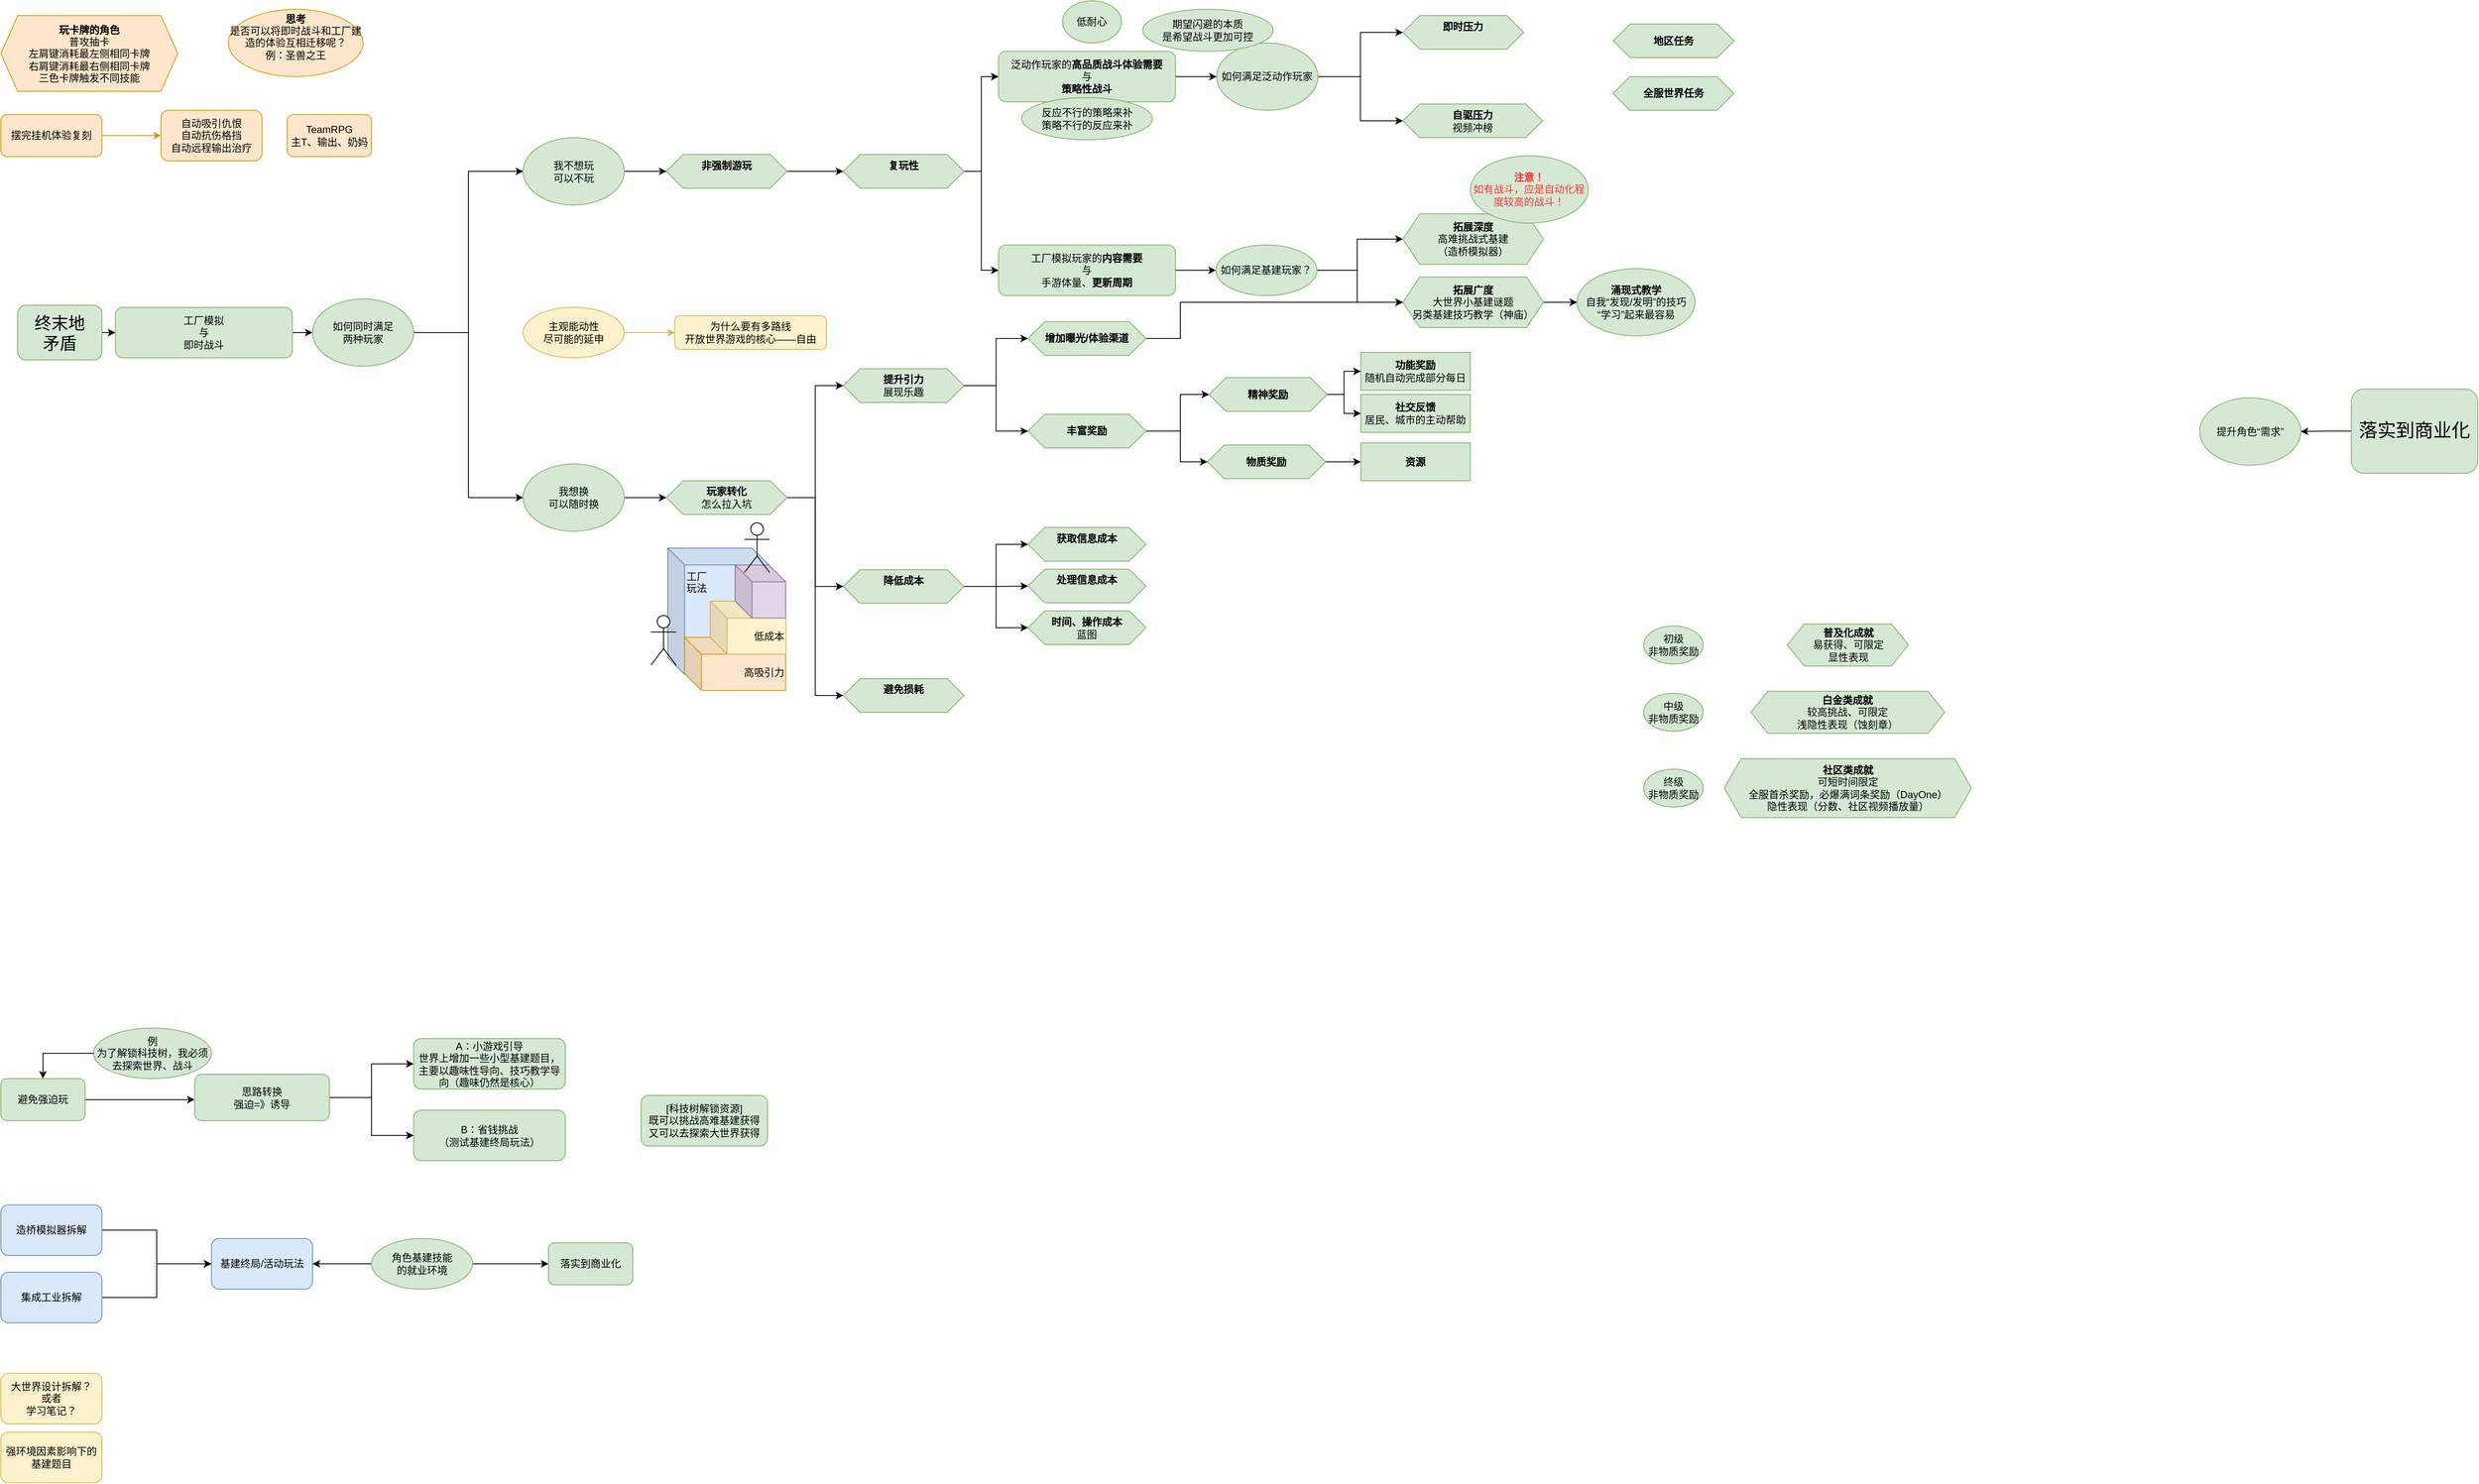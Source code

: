 <mxfile version="26.1.3">
  <diagram name="第 1 页" id="RhZ9GITMeFinJcavsqx3">
    <mxGraphModel dx="1319" dy="1969" grid="1" gridSize="10" guides="1" tooltips="1" connect="1" arrows="1" fold="1" page="1" pageScale="1" pageWidth="827" pageHeight="1169" math="0" shadow="0">
      <root>
        <mxCell id="0" />
        <mxCell id="1" parent="0" />
        <mxCell id="B1U6UZod1yELh5h2z6GY-1" value="造桥模拟器拆解" style="rounded=1;whiteSpace=wrap;html=1;fillColor=#dae8fc;strokeColor=#6c8ebf;" parent="1" vertex="1">
          <mxGeometry x="10" y="360" width="120" height="60" as="geometry" />
        </mxCell>
        <mxCell id="kGgEO_SU46H8N8yzpL3u-17" style="edgeStyle=orthogonalEdgeStyle;rounded=0;orthogonalLoop=1;jettySize=auto;html=1;entryX=0;entryY=0.5;entryDx=0;entryDy=0;" parent="1" source="B1U6UZod1yELh5h2z6GY-2" target="kGgEO_SU46H8N8yzpL3u-15" edge="1">
          <mxGeometry relative="1" as="geometry" />
        </mxCell>
        <mxCell id="B1U6UZod1yELh5h2z6GY-2" value="集成工业拆解" style="whiteSpace=wrap;html=1;rounded=1;fillColor=#dae8fc;strokeColor=#6c8ebf;" parent="1" vertex="1">
          <mxGeometry x="10" y="440" width="120" height="60" as="geometry" />
        </mxCell>
        <mxCell id="kGgEO_SU46H8N8yzpL3u-11" style="edgeStyle=orthogonalEdgeStyle;rounded=0;orthogonalLoop=1;jettySize=auto;html=1;" parent="1" source="kGgEO_SU46H8N8yzpL3u-1" edge="1">
          <mxGeometry relative="1" as="geometry">
            <mxPoint x="240" y="235" as="targetPoint" />
          </mxGeometry>
        </mxCell>
        <mxCell id="kGgEO_SU46H8N8yzpL3u-1" value="&lt;div&gt;避免强迫玩&lt;/div&gt;" style="rounded=1;whiteSpace=wrap;html=1;fillColor=#d5e8d4;strokeColor=#82b366;" parent="1" vertex="1">
          <mxGeometry x="10" y="210" width="100" height="50" as="geometry" />
        </mxCell>
        <mxCell id="kGgEO_SU46H8N8yzpL3u-2" value="大世界设计拆解？&lt;div&gt;或者&lt;/div&gt;&lt;div&gt;学习笔记？&lt;/div&gt;" style="rounded=1;whiteSpace=wrap;html=1;fillColor=#fff2cc;strokeColor=#d6b656;" parent="1" vertex="1">
          <mxGeometry x="10" y="560" width="120" height="60" as="geometry" />
        </mxCell>
        <mxCell id="kGgEO_SU46H8N8yzpL3u-3" value="为什么要有多路线&lt;div&gt;开放世界游戏的核心——自由&lt;/div&gt;" style="rounded=1;whiteSpace=wrap;html=1;fillColor=#fff2cc;strokeColor=#d6b656;" parent="1" vertex="1">
          <mxGeometry x="810" y="-696" width="180" height="40" as="geometry" />
        </mxCell>
        <mxCell id="kGgEO_SU46H8N8yzpL3u-4" value="&lt;div&gt;&lt;span style=&quot;background-color: transparent; color: light-dark(rgb(0, 0, 0), rgb(255, 255, 255));&quot;&gt;[科技树解锁资源]&lt;/span&gt;&lt;/div&gt;&lt;div&gt;既可以挑战高难基建获得&lt;/div&gt;&lt;div&gt;又可以去探索大世界获得&lt;/div&gt;" style="rounded=1;whiteSpace=wrap;html=1;fillColor=#d5e8d4;strokeColor=#82b366;" parent="1" vertex="1">
          <mxGeometry x="770" y="230" width="150" height="60" as="geometry" />
        </mxCell>
        <mxCell id="kGgEO_SU46H8N8yzpL3u-8" value="例&lt;div&gt;为了解锁科技树，我必须去探索世界、战斗&lt;/div&gt;" style="ellipse;whiteSpace=wrap;html=1;fillColor=#d5e8d4;strokeColor=#82b366;" parent="1" vertex="1">
          <mxGeometry x="120" y="150" width="140" height="60" as="geometry" />
        </mxCell>
        <mxCell id="kGgEO_SU46H8N8yzpL3u-18" style="edgeStyle=orthogonalEdgeStyle;rounded=0;orthogonalLoop=1;jettySize=auto;html=1;entryX=0;entryY=0.5;entryDx=0;entryDy=0;" parent="1" source="kGgEO_SU46H8N8yzpL3u-12" target="kGgEO_SU46H8N8yzpL3u-19" edge="1">
          <mxGeometry relative="1" as="geometry">
            <mxPoint x="520" y="190" as="targetPoint" />
          </mxGeometry>
        </mxCell>
        <mxCell id="kGgEO_SU46H8N8yzpL3u-21" style="edgeStyle=orthogonalEdgeStyle;rounded=0;orthogonalLoop=1;jettySize=auto;html=1;entryX=0;entryY=0.5;entryDx=0;entryDy=0;" parent="1" source="kGgEO_SU46H8N8yzpL3u-12" target="kGgEO_SU46H8N8yzpL3u-20" edge="1">
          <mxGeometry relative="1" as="geometry" />
        </mxCell>
        <mxCell id="kGgEO_SU46H8N8yzpL3u-12" value="思路转换&lt;div&gt;强迫=》诱导&lt;/div&gt;" style="rounded=1;whiteSpace=wrap;html=1;fillColor=#d5e8d4;strokeColor=#82b366;" parent="1" vertex="1">
          <mxGeometry x="240" y="205" width="160" height="55" as="geometry" />
        </mxCell>
        <mxCell id="kGgEO_SU46H8N8yzpL3u-14" style="edgeStyle=orthogonalEdgeStyle;rounded=0;orthogonalLoop=1;jettySize=auto;html=1;entryX=0.5;entryY=0;entryDx=0;entryDy=0;" parent="1" source="kGgEO_SU46H8N8yzpL3u-8" target="kGgEO_SU46H8N8yzpL3u-1" edge="1">
          <mxGeometry relative="1" as="geometry">
            <mxPoint x="50" y="180" as="targetPoint" />
          </mxGeometry>
        </mxCell>
        <mxCell id="kGgEO_SU46H8N8yzpL3u-15" value="基建终局/活动玩法" style="rounded=1;whiteSpace=wrap;html=1;fillColor=#dae8fc;strokeColor=#6c8ebf;" parent="1" vertex="1">
          <mxGeometry x="260" y="400" width="120" height="60" as="geometry" />
        </mxCell>
        <mxCell id="kGgEO_SU46H8N8yzpL3u-16" style="edgeStyle=orthogonalEdgeStyle;rounded=0;orthogonalLoop=1;jettySize=auto;html=1;entryX=0;entryY=0.5;entryDx=0;entryDy=0;" parent="1" source="B1U6UZod1yELh5h2z6GY-1" target="kGgEO_SU46H8N8yzpL3u-15" edge="1">
          <mxGeometry relative="1" as="geometry">
            <mxPoint x="180" y="490" as="targetPoint" />
          </mxGeometry>
        </mxCell>
        <mxCell id="kGgEO_SU46H8N8yzpL3u-19" value="A：小游戏引导&lt;br&gt;&lt;div&gt;世界上增加一些小型基建题目，主要以趣味性导向、技巧教学导向（趣味仍然是核心）&lt;/div&gt;" style="rounded=1;whiteSpace=wrap;html=1;fillColor=#d5e8d4;strokeColor=#82b366;" parent="1" vertex="1">
          <mxGeometry x="500" y="162.5" width="180" height="60" as="geometry" />
        </mxCell>
        <mxCell id="kGgEO_SU46H8N8yzpL3u-20" value="B：省钱挑战&lt;div&gt;（测试基建终局玩法）&lt;/div&gt;" style="rounded=1;whiteSpace=wrap;html=1;fillColor=#d5e8d4;strokeColor=#82b366;" parent="1" vertex="1">
          <mxGeometry x="500" y="247.5" width="180" height="60" as="geometry" />
        </mxCell>
        <mxCell id="kGgEO_SU46H8N8yzpL3u-23" style="edgeStyle=orthogonalEdgeStyle;rounded=0;orthogonalLoop=1;jettySize=auto;html=1;exitX=1;exitY=0.5;exitDx=0;exitDy=0;fillColor=#fff2cc;strokeColor=#d6b656;" parent="1" source="kGgEO_SU46H8N8yzpL3u-22" target="kGgEO_SU46H8N8yzpL3u-3" edge="1">
          <mxGeometry relative="1" as="geometry" />
        </mxCell>
        <mxCell id="kGgEO_SU46H8N8yzpL3u-22" value="主观能动性&lt;div&gt;尽可能的延申&lt;/div&gt;" style="ellipse;whiteSpace=wrap;html=1;fillColor=#fff2cc;strokeColor=#d6b656;" parent="1" vertex="1">
          <mxGeometry x="630" y="-706" width="120" height="60" as="geometry" />
        </mxCell>
        <mxCell id="388vTkkMdeMJTLY4A_z5-19" style="edgeStyle=orthogonalEdgeStyle;rounded=0;orthogonalLoop=1;jettySize=auto;html=1;entryX=0;entryY=0.5;entryDx=0;entryDy=0;" parent="1" source="kGgEO_SU46H8N8yzpL3u-25" target="388vTkkMdeMJTLY4A_z5-23" edge="1">
          <mxGeometry relative="1" as="geometry">
            <Array as="points">
              <mxPoint x="1620" y="-750" />
              <mxPoint x="1620" y="-787" />
            </Array>
          </mxGeometry>
        </mxCell>
        <mxCell id="388vTkkMdeMJTLY4A_z5-20" style="edgeStyle=orthogonalEdgeStyle;rounded=0;orthogonalLoop=1;jettySize=auto;html=1;entryX=0;entryY=0.5;entryDx=0;entryDy=0;" parent="1" source="kGgEO_SU46H8N8yzpL3u-25" target="388vTkkMdeMJTLY4A_z5-22" edge="1">
          <mxGeometry relative="1" as="geometry">
            <Array as="points">
              <mxPoint x="1620" y="-750" />
              <mxPoint x="1620" y="-712" />
            </Array>
          </mxGeometry>
        </mxCell>
        <mxCell id="kGgEO_SU46H8N8yzpL3u-25" value="如何满足基建玩家？" style="ellipse;whiteSpace=wrap;html=1;fillColor=#d5e8d4;strokeColor=#82b366;" parent="1" vertex="1">
          <mxGeometry x="1452.25" y="-780" width="120" height="60" as="geometry" />
        </mxCell>
        <mxCell id="AUtjhlDqdxDyBtAkLGqu-29" style="edgeStyle=orthogonalEdgeStyle;rounded=0;orthogonalLoop=1;jettySize=auto;html=1;entryX=0;entryY=0.5;entryDx=0;entryDy=0;" parent="1" source="kGgEO_SU46H8N8yzpL3u-26" target="AUtjhlDqdxDyBtAkLGqu-1" edge="1">
          <mxGeometry relative="1" as="geometry" />
        </mxCell>
        <mxCell id="AUtjhlDqdxDyBtAkLGqu-30" style="edgeStyle=orthogonalEdgeStyle;rounded=0;orthogonalLoop=1;jettySize=auto;html=1;entryX=0;entryY=0.5;entryDx=0;entryDy=0;" parent="1" source="kGgEO_SU46H8N8yzpL3u-26" target="AUtjhlDqdxDyBtAkLGqu-2" edge="1">
          <mxGeometry relative="1" as="geometry" />
        </mxCell>
        <mxCell id="kGgEO_SU46H8N8yzpL3u-26" value="如何满足泛动作玩家" style="ellipse;whiteSpace=wrap;html=1;fillColor=#d5e8d4;strokeColor=#82b366;" parent="1" vertex="1">
          <mxGeometry x="1453.25" y="-1020" width="120" height="80" as="geometry" />
        </mxCell>
        <mxCell id="kGgEO_SU46H8N8yzpL3u-27" value="&lt;b&gt;时间、操作成本&lt;/b&gt;&lt;div&gt;蓝图&lt;/div&gt;" style="shape=hexagon;perimeter=hexagonPerimeter2;whiteSpace=wrap;html=1;fixedSize=1;fillColor=#d5e8d4;strokeColor=#82b366;" parent="1" vertex="1">
          <mxGeometry x="1229.25" y="-345.5" width="140" height="40" as="geometry" />
        </mxCell>
        <mxCell id="kGgEO_SU46H8N8yzpL3u-29" value="&lt;div&gt;落实到商业化&lt;/div&gt;" style="rounded=1;whiteSpace=wrap;html=1;fillColor=#d5e8d4;strokeColor=#82b366;" parent="1" vertex="1">
          <mxGeometry x="660" y="405" width="100" height="50" as="geometry" />
        </mxCell>
        <mxCell id="kGgEO_SU46H8N8yzpL3u-31" style="edgeStyle=orthogonalEdgeStyle;rounded=0;orthogonalLoop=1;jettySize=auto;html=1;entryX=1;entryY=0.5;entryDx=0;entryDy=0;" parent="1" source="kGgEO_SU46H8N8yzpL3u-30" target="kGgEO_SU46H8N8yzpL3u-15" edge="1">
          <mxGeometry relative="1" as="geometry" />
        </mxCell>
        <mxCell id="kGgEO_SU46H8N8yzpL3u-32" style="edgeStyle=orthogonalEdgeStyle;rounded=0;orthogonalLoop=1;jettySize=auto;html=1;entryX=0;entryY=0.5;entryDx=0;entryDy=0;" parent="1" source="kGgEO_SU46H8N8yzpL3u-30" target="kGgEO_SU46H8N8yzpL3u-29" edge="1">
          <mxGeometry relative="1" as="geometry" />
        </mxCell>
        <mxCell id="kGgEO_SU46H8N8yzpL3u-30" value="角色基建技能&lt;div&gt;的就业环境&lt;/div&gt;" style="ellipse;whiteSpace=wrap;html=1;fillColor=#d5e8d4;strokeColor=#82b366;" parent="1" vertex="1">
          <mxGeometry x="450" y="400" width="120" height="60" as="geometry" />
        </mxCell>
        <mxCell id="pUG2tHhP4DYLu4sSkxo_-3" value="" style="edgeStyle=orthogonalEdgeStyle;rounded=0;orthogonalLoop=1;jettySize=auto;html=1;fillColor=#ffe6cc;strokeColor=#d79b00;" parent="1" source="pUG2tHhP4DYLu4sSkxo_-1" target="pUG2tHhP4DYLu4sSkxo_-2" edge="1">
          <mxGeometry relative="1" as="geometry" />
        </mxCell>
        <mxCell id="pUG2tHhP4DYLu4sSkxo_-1" value="摆完挂机体验复刻" style="rounded=1;whiteSpace=wrap;html=1;fillColor=#ffe6cc;strokeColor=#d79b00;" parent="1" vertex="1">
          <mxGeometry x="10" y="-935" width="120" height="50" as="geometry" />
        </mxCell>
        <mxCell id="pUG2tHhP4DYLu4sSkxo_-2" value="自动吸引仇恨&lt;div&gt;自动抗伤格挡&lt;/div&gt;&lt;div&gt;自动远程输出治疗&lt;/div&gt;" style="whiteSpace=wrap;html=1;rounded=1;fillColor=#ffe6cc;strokeColor=#d79b00;" parent="1" vertex="1">
          <mxGeometry x="200" y="-940" width="120" height="60" as="geometry" />
        </mxCell>
        <mxCell id="388vTkkMdeMJTLY4A_z5-1" value="强环境因素影响下的基建题目" style="rounded=1;whiteSpace=wrap;html=1;fillColor=#fff2cc;strokeColor=#d6b656;" parent="1" vertex="1">
          <mxGeometry x="10" y="630" width="120" height="60" as="geometry" />
        </mxCell>
        <mxCell id="388vTkkMdeMJTLY4A_z5-12" style="edgeStyle=orthogonalEdgeStyle;rounded=0;orthogonalLoop=1;jettySize=auto;html=1;entryX=0;entryY=0.5;entryDx=0;entryDy=0;" parent="1" source="388vTkkMdeMJTLY4A_z5-2" target="388vTkkMdeMJTLY4A_z5-11" edge="1">
          <mxGeometry relative="1" as="geometry" />
        </mxCell>
        <mxCell id="388vTkkMdeMJTLY4A_z5-2" value="终末地&lt;div&gt;矛盾&lt;/div&gt;" style="rounded=1;whiteSpace=wrap;html=1;fillColor=#d5e8d4;strokeColor=#82b366;fontSize=20;" parent="1" vertex="1">
          <mxGeometry x="30" y="-708.5" width="100" height="65" as="geometry" />
        </mxCell>
        <mxCell id="388vTkkMdeMJTLY4A_z5-13" style="edgeStyle=orthogonalEdgeStyle;rounded=0;orthogonalLoop=1;jettySize=auto;html=1;" parent="1" source="388vTkkMdeMJTLY4A_z5-4" target="kGgEO_SU46H8N8yzpL3u-25" edge="1">
          <mxGeometry relative="1" as="geometry" />
        </mxCell>
        <mxCell id="388vTkkMdeMJTLY4A_z5-4" value="工厂模拟玩家的&lt;b&gt;内容需要&lt;/b&gt;&lt;div&gt;与&lt;/div&gt;&lt;div&gt;手游体量、&lt;b&gt;更新周期&lt;/b&gt;&lt;/div&gt;" style="whiteSpace=wrap;html=1;fillColor=#d5e8d4;strokeColor=#82b366;rounded=1;" parent="1" vertex="1">
          <mxGeometry x="1194.25" y="-780" width="210" height="60" as="geometry" />
        </mxCell>
        <mxCell id="388vTkkMdeMJTLY4A_z5-14" style="edgeStyle=orthogonalEdgeStyle;rounded=0;orthogonalLoop=1;jettySize=auto;html=1;entryX=0;entryY=0.5;entryDx=0;entryDy=0;" parent="1" source="388vTkkMdeMJTLY4A_z5-9" target="kGgEO_SU46H8N8yzpL3u-26" edge="1">
          <mxGeometry relative="1" as="geometry" />
        </mxCell>
        <mxCell id="388vTkkMdeMJTLY4A_z5-9" value="泛动作玩家的&lt;b&gt;高品质战斗体验需要&lt;/b&gt;&lt;div&gt;与&lt;/div&gt;&lt;div&gt;&lt;b&gt;策略性战斗&lt;/b&gt;&lt;/div&gt;" style="whiteSpace=wrap;html=1;fillColor=#d5e8d4;strokeColor=#82b366;rounded=1;" parent="1" vertex="1">
          <mxGeometry x="1194.25" y="-1010" width="210" height="60" as="geometry" />
        </mxCell>
        <mxCell id="388vTkkMdeMJTLY4A_z5-15" style="edgeStyle=orthogonalEdgeStyle;rounded=0;orthogonalLoop=1;jettySize=auto;html=1;entryX=0;entryY=0.5;entryDx=0;entryDy=0;" parent="1" source="388vTkkMdeMJTLY4A_z5-11" target="kGgEO_SU46H8N8yzpL3u-13" edge="1">
          <mxGeometry relative="1" as="geometry" />
        </mxCell>
        <mxCell id="388vTkkMdeMJTLY4A_z5-11" value="工厂模拟&lt;div&gt;与&lt;/div&gt;&lt;div&gt;即时战斗&lt;/div&gt;" style="whiteSpace=wrap;html=1;fillColor=#d5e8d4;strokeColor=#82b366;rounded=1;" parent="1" vertex="1">
          <mxGeometry x="146" y="-706" width="210" height="60" as="geometry" />
        </mxCell>
        <mxCell id="E2V_wxRTV4U5y0q80jQ0-16" style="edgeStyle=orthogonalEdgeStyle;rounded=0;orthogonalLoop=1;jettySize=auto;html=1;entryX=0;entryY=0.5;entryDx=0;entryDy=0;" parent="1" source="kGgEO_SU46H8N8yzpL3u-13" target="E2V_wxRTV4U5y0q80jQ0-14" edge="1">
          <mxGeometry relative="1" as="geometry" />
        </mxCell>
        <mxCell id="E2V_wxRTV4U5y0q80jQ0-17" style="edgeStyle=orthogonalEdgeStyle;rounded=0;orthogonalLoop=1;jettySize=auto;html=1;entryX=0;entryY=0.5;entryDx=0;entryDy=0;" parent="1" source="kGgEO_SU46H8N8yzpL3u-13" target="E2V_wxRTV4U5y0q80jQ0-15" edge="1">
          <mxGeometry relative="1" as="geometry" />
        </mxCell>
        <mxCell id="kGgEO_SU46H8N8yzpL3u-13" value="如何同时满足&lt;div&gt;两种玩家&lt;/div&gt;" style="ellipse;whiteSpace=wrap;html=1;fillColor=#d5e8d4;strokeColor=#82b366;" parent="1" vertex="1">
          <mxGeometry x="380" y="-716" width="120" height="80" as="geometry" />
        </mxCell>
        <mxCell id="E2V_wxRTV4U5y0q80jQ0-19" value="" style="edgeStyle=orthogonalEdgeStyle;rounded=0;orthogonalLoop=1;jettySize=auto;html=1;" parent="1" source="388vTkkMdeMJTLY4A_z5-22" target="E2V_wxRTV4U5y0q80jQ0-12" edge="1">
          <mxGeometry relative="1" as="geometry" />
        </mxCell>
        <mxCell id="388vTkkMdeMJTLY4A_z5-22" value="&lt;div&gt;&lt;b&gt;拓展广度&lt;/b&gt;&lt;/div&gt;大世界小基建谜题&lt;div&gt;另类基建技巧教学（神庙）&lt;/div&gt;" style="shape=hexagon;perimeter=hexagonPerimeter2;whiteSpace=wrap;html=1;fixedSize=1;fillColor=#d5e8d4;strokeColor=#82b366;" parent="1" vertex="1">
          <mxGeometry x="1674.25" y="-742" width="166.75" height="60" as="geometry" />
        </mxCell>
        <mxCell id="388vTkkMdeMJTLY4A_z5-23" value="&lt;div&gt;&lt;b style=&quot;background-color: transparent; color: light-dark(rgb(0, 0, 0), rgb(255, 255, 255));&quot;&gt;拓展&lt;/b&gt;&lt;b&gt;深度&lt;/b&gt;&lt;/div&gt;高难挑战式基建&lt;div&gt;（造桥模拟器）&lt;/div&gt;" style="shape=hexagon;perimeter=hexagonPerimeter2;whiteSpace=wrap;html=1;fixedSize=1;fillColor=#d5e8d4;strokeColor=#82b366;" parent="1" vertex="1">
          <mxGeometry x="1674.25" y="-817" width="166.75" height="60" as="geometry" />
        </mxCell>
        <mxCell id="388vTkkMdeMJTLY4A_z5-24" value="&lt;b&gt;获取信息成本&lt;/b&gt;&lt;div&gt;&lt;br&gt;&lt;/div&gt;" style="shape=hexagon;perimeter=hexagonPerimeter2;whiteSpace=wrap;html=1;fixedSize=1;fillColor=#d5e8d4;strokeColor=#82b366;fontColor=#000000;" parent="1" vertex="1">
          <mxGeometry x="1229.25" y="-444.5" width="140" height="40" as="geometry" />
        </mxCell>
        <mxCell id="388vTkkMdeMJTLY4A_z5-27" value="&lt;b&gt;社区类成就&lt;/b&gt;&lt;div&gt;可短时间限定&lt;br&gt;&lt;div&gt;全服首杀奖励，必爆满词条奖励（DayOne）&lt;/div&gt;&lt;/div&gt;&lt;div&gt;隐性表现（分数、社区视频播放量）&lt;/div&gt;" style="shape=hexagon;perimeter=hexagonPerimeter2;whiteSpace=wrap;html=1;fixedSize=1;fillColor=#d5e8d4;strokeColor=#82b366;" parent="1" vertex="1">
          <mxGeometry x="2055.75" y="-170" width="293.25" height="70" as="geometry" />
        </mxCell>
        <mxCell id="388vTkkMdeMJTLY4A_z5-30" value="&lt;div&gt;&lt;b&gt;思考&lt;/b&gt;&lt;/div&gt;是否可以将即时战斗和工厂建造的体验互相迁移呢？&lt;div&gt;例：圣兽之王&lt;/div&gt;&lt;div&gt;&lt;br&gt;&lt;/div&gt;" style="ellipse;whiteSpace=wrap;html=1;fillColor=#ffe6cc;strokeColor=#d79b00;" parent="1" vertex="1">
          <mxGeometry x="280" y="-1060" width="160" height="80" as="geometry" />
        </mxCell>
        <mxCell id="388vTkkMdeMJTLY4A_z5-31" value="低耐心" style="ellipse;whiteSpace=wrap;html=1;fillColor=#d5e8d4;strokeColor=#82b366;" parent="1" vertex="1">
          <mxGeometry x="1270.25" y="-1070" width="70" height="50" as="geometry" />
        </mxCell>
        <mxCell id="E2V_wxRTV4U5y0q80jQ0-20" style="edgeStyle=orthogonalEdgeStyle;rounded=0;orthogonalLoop=1;jettySize=auto;html=1;entryX=1;entryY=0.5;entryDx=0;entryDy=0;" parent="1" source="388vTkkMdeMJTLY4A_z5-32" target="E2V_wxRTV4U5y0q80jQ0-21" edge="1">
          <mxGeometry relative="1" as="geometry">
            <mxPoint x="2410" y="-784.5" as="targetPoint" />
          </mxGeometry>
        </mxCell>
        <mxCell id="388vTkkMdeMJTLY4A_z5-32" value="&lt;div&gt;落实到商业化&lt;/div&gt;" style="rounded=1;whiteSpace=wrap;html=1;fillColor=#d5e8d4;strokeColor=#82b366;fontSize=22;" parent="1" vertex="1">
          <mxGeometry x="2800" y="-609" width="150" height="100" as="geometry" />
        </mxCell>
        <mxCell id="388vTkkMdeMJTLY4A_z5-33" value="&lt;div&gt;TeamRPG&lt;/div&gt;&lt;div&gt;主T、输出、奶妈&lt;/div&gt;" style="rounded=1;whiteSpace=wrap;html=1;fillColor=#ffe6cc;strokeColor=#d79b00;" parent="1" vertex="1">
          <mxGeometry x="350" y="-935" width="100" height="50" as="geometry" />
        </mxCell>
        <mxCell id="AUtjhlDqdxDyBtAkLGqu-4" style="edgeStyle=orthogonalEdgeStyle;rounded=0;orthogonalLoop=1;jettySize=auto;html=1;entryX=0;entryY=0.5;entryDx=0;entryDy=0;" parent="1" source="388vTkkMdeMJTLY4A_z5-34" target="AUtjhlDqdxDyBtAkLGqu-3" edge="1">
          <mxGeometry relative="1" as="geometry" />
        </mxCell>
        <mxCell id="388vTkkMdeMJTLY4A_z5-34" value="&lt;b&gt;提升引力&lt;/b&gt;&lt;div&gt;展现乐趣&lt;/div&gt;" style="shape=hexagon;perimeter=hexagonPerimeter2;whiteSpace=wrap;html=1;fixedSize=1;fillColor=#d5e8d4;strokeColor=#82b366;" parent="1" vertex="1">
          <mxGeometry x="1010" y="-633" width="143.25" height="40" as="geometry" />
        </mxCell>
        <mxCell id="FDc-59-8ZBCOkhqRoac4-9" style="edgeStyle=orthogonalEdgeStyle;rounded=0;orthogonalLoop=1;jettySize=auto;html=1;entryX=0;entryY=0.5;entryDx=0;entryDy=0;" parent="1" source="E2V_wxRTV4U5y0q80jQ0-3" target="388vTkkMdeMJTLY4A_z5-24" edge="1">
          <mxGeometry relative="1" as="geometry" />
        </mxCell>
        <mxCell id="FDc-59-8ZBCOkhqRoac4-10" style="edgeStyle=orthogonalEdgeStyle;rounded=0;orthogonalLoop=1;jettySize=auto;html=1;entryX=0;entryY=0.5;entryDx=0;entryDy=0;" parent="1" source="E2V_wxRTV4U5y0q80jQ0-3" target="kGgEO_SU46H8N8yzpL3u-27" edge="1">
          <mxGeometry relative="1" as="geometry" />
        </mxCell>
        <mxCell id="FDc-59-8ZBCOkhqRoac4-11" style="edgeStyle=orthogonalEdgeStyle;rounded=0;orthogonalLoop=1;jettySize=auto;html=1;entryX=0;entryY=0.5;entryDx=0;entryDy=0;exitX=1;exitY=0.5;exitDx=0;exitDy=0;" parent="1" source="388vTkkMdeMJTLY4A_z5-34" target="FDc-59-8ZBCOkhqRoac4-17" edge="1">
          <mxGeometry relative="1" as="geometry" />
        </mxCell>
        <mxCell id="AUtjhlDqdxDyBtAkLGqu-27" style="edgeStyle=orthogonalEdgeStyle;rounded=0;orthogonalLoop=1;jettySize=auto;html=1;entryX=0;entryY=0.5;entryDx=0;entryDy=0;" parent="1" source="E2V_wxRTV4U5y0q80jQ0-3" target="AUtjhlDqdxDyBtAkLGqu-26" edge="1">
          <mxGeometry relative="1" as="geometry" />
        </mxCell>
        <mxCell id="E2V_wxRTV4U5y0q80jQ0-3" value="&lt;b&gt;降低成本&lt;/b&gt;&lt;br&gt;&lt;div&gt;&lt;b&gt;&lt;br&gt;&lt;/b&gt;&lt;/div&gt;" style="shape=hexagon;perimeter=hexagonPerimeter2;whiteSpace=wrap;html=1;fixedSize=1;fillColor=#d5e8d4;strokeColor=#82b366;" parent="1" vertex="1">
          <mxGeometry x="1010" y="-394.5" width="143.25" height="40" as="geometry" />
        </mxCell>
        <mxCell id="FDc-59-8ZBCOkhqRoac4-8" style="edgeStyle=orthogonalEdgeStyle;rounded=0;orthogonalLoop=1;jettySize=auto;html=1;entryX=0;entryY=0.5;entryDx=0;entryDy=0;" parent="1" source="E2V_wxRTV4U5y0q80jQ0-4" target="E2V_wxRTV4U5y0q80jQ0-3" edge="1">
          <mxGeometry relative="1" as="geometry" />
        </mxCell>
        <mxCell id="FDc-59-8ZBCOkhqRoac4-14" style="edgeStyle=orthogonalEdgeStyle;rounded=0;orthogonalLoop=1;jettySize=auto;html=1;entryX=0;entryY=0.5;entryDx=0;entryDy=0;" parent="1" source="E2V_wxRTV4U5y0q80jQ0-4" target="FDc-59-8ZBCOkhqRoac4-13" edge="1">
          <mxGeometry relative="1" as="geometry" />
        </mxCell>
        <mxCell id="FDc-59-8ZBCOkhqRoac4-15" style="edgeStyle=orthogonalEdgeStyle;rounded=0;orthogonalLoop=1;jettySize=auto;html=1;entryX=0;entryY=0.5;entryDx=0;entryDy=0;" parent="1" source="E2V_wxRTV4U5y0q80jQ0-4" target="388vTkkMdeMJTLY4A_z5-34" edge="1">
          <mxGeometry relative="1" as="geometry" />
        </mxCell>
        <mxCell id="E2V_wxRTV4U5y0q80jQ0-4" value="&lt;b&gt;玩家转化&lt;/b&gt;&lt;div&gt;怎么拉入坑&lt;/div&gt;" style="shape=hexagon;perimeter=hexagonPerimeter2;whiteSpace=wrap;html=1;fixedSize=1;fillColor=#d5e8d4;strokeColor=#82b366;" parent="1" vertex="1">
          <mxGeometry x="800" y="-500" width="143.25" height="40" as="geometry" />
        </mxCell>
        <mxCell id="E2V_wxRTV4U5y0q80jQ0-5" value="反应不行的策略来补&lt;div&gt;策略不行的反应来补&lt;/div&gt;" style="ellipse;whiteSpace=wrap;html=1;fillColor=#d5e8d4;strokeColor=#82b366;" parent="1" vertex="1">
          <mxGeometry x="1221.75" y="-955" width="155" height="50" as="geometry" />
        </mxCell>
        <mxCell id="E2V_wxRTV4U5y0q80jQ0-10" value="期望闪避的本质&lt;div&gt;是希望战斗更加可控&lt;/div&gt;" style="ellipse;whiteSpace=wrap;html=1;fillColor=#d5e8d4;strokeColor=#82b366;" parent="1" vertex="1">
          <mxGeometry x="1365.25" y="-1060" width="155" height="50" as="geometry" />
        </mxCell>
        <mxCell id="E2V_wxRTV4U5y0q80jQ0-12" value="&lt;div&gt;&lt;b&gt;涌现式教学&lt;/b&gt;&lt;/div&gt;自我“发现/发明”的技巧&lt;div&gt;“学习”起来最容易&lt;/div&gt;" style="ellipse;whiteSpace=wrap;html=1;fillColor=#d5e8d4;strokeColor=#82b366;" parent="1" vertex="1">
          <mxGeometry x="1881" y="-752" width="140" height="80" as="geometry" />
        </mxCell>
        <mxCell id="AUtjhlDqdxDyBtAkLGqu-33" style="edgeStyle=orthogonalEdgeStyle;rounded=0;orthogonalLoop=1;jettySize=auto;html=1;entryX=0;entryY=0.5;entryDx=0;entryDy=0;" parent="1" source="E2V_wxRTV4U5y0q80jQ0-13" target="388vTkkMdeMJTLY4A_z5-9" edge="1">
          <mxGeometry relative="1" as="geometry" />
        </mxCell>
        <mxCell id="AUtjhlDqdxDyBtAkLGqu-34" style="edgeStyle=orthogonalEdgeStyle;rounded=0;orthogonalLoop=1;jettySize=auto;html=1;entryX=0;entryY=0.5;entryDx=0;entryDy=0;" parent="1" source="E2V_wxRTV4U5y0q80jQ0-13" target="388vTkkMdeMJTLY4A_z5-4" edge="1">
          <mxGeometry relative="1" as="geometry" />
        </mxCell>
        <mxCell id="E2V_wxRTV4U5y0q80jQ0-13" value="&lt;b&gt;复玩性&lt;/b&gt;&lt;br&gt;&lt;div&gt;&lt;b&gt;&lt;br&gt;&lt;/b&gt;&lt;/div&gt;" style="shape=hexagon;perimeter=hexagonPerimeter2;whiteSpace=wrap;html=1;fixedSize=1;fillColor=#d5e8d4;strokeColor=#82b366;" parent="1" vertex="1">
          <mxGeometry x="1010" y="-887.5" width="143.25" height="40" as="geometry" />
        </mxCell>
        <mxCell id="FDc-59-8ZBCOkhqRoac4-4" style="edgeStyle=orthogonalEdgeStyle;rounded=0;orthogonalLoop=1;jettySize=auto;html=1;entryX=0;entryY=0.5;entryDx=0;entryDy=0;" parent="1" source="E2V_wxRTV4U5y0q80jQ0-14" target="FDc-59-8ZBCOkhqRoac4-2" edge="1">
          <mxGeometry relative="1" as="geometry" />
        </mxCell>
        <mxCell id="E2V_wxRTV4U5y0q80jQ0-14" value="我不想玩&lt;div&gt;可以不玩&lt;/div&gt;" style="ellipse;whiteSpace=wrap;html=1;fillColor=#d5e8d4;strokeColor=#82b366;" parent="1" vertex="1">
          <mxGeometry x="630" y="-907.5" width="120" height="80" as="geometry" />
        </mxCell>
        <mxCell id="FDc-59-8ZBCOkhqRoac4-7" style="edgeStyle=orthogonalEdgeStyle;rounded=0;orthogonalLoop=1;jettySize=auto;html=1;entryX=0;entryY=0.5;entryDx=0;entryDy=0;" parent="1" source="E2V_wxRTV4U5y0q80jQ0-15" target="E2V_wxRTV4U5y0q80jQ0-4" edge="1">
          <mxGeometry relative="1" as="geometry" />
        </mxCell>
        <mxCell id="E2V_wxRTV4U5y0q80jQ0-15" value="我想换&lt;div&gt;可以随时换&lt;/div&gt;" style="ellipse;whiteSpace=wrap;html=1;fillColor=#d5e8d4;strokeColor=#82b366;" parent="1" vertex="1">
          <mxGeometry x="630" y="-520" width="120" height="80" as="geometry" />
        </mxCell>
        <mxCell id="E2V_wxRTV4U5y0q80jQ0-21" value="提升角色“需求”" style="ellipse;whiteSpace=wrap;html=1;fillColor=#d5e8d4;strokeColor=#82b366;" parent="1" vertex="1">
          <mxGeometry x="2620" y="-598.5" width="120" height="80" as="geometry" />
        </mxCell>
        <mxCell id="FDc-59-8ZBCOkhqRoac4-1" value="&lt;div&gt;&lt;b&gt;注意！&lt;/b&gt;&lt;/div&gt;如有战斗，应是自动化程度较高的战斗！" style="ellipse;whiteSpace=wrap;html=1;fillColor=#d5e8d4;strokeColor=#82b366;fontColor=#FF3333;" parent="1" vertex="1">
          <mxGeometry x="1754.25" y="-886" width="140" height="80" as="geometry" />
        </mxCell>
        <mxCell id="FDc-59-8ZBCOkhqRoac4-5" style="edgeStyle=orthogonalEdgeStyle;rounded=0;orthogonalLoop=1;jettySize=auto;html=1;entryX=0;entryY=0.5;entryDx=0;entryDy=0;" parent="1" source="FDc-59-8ZBCOkhqRoac4-2" target="E2V_wxRTV4U5y0q80jQ0-13" edge="1">
          <mxGeometry relative="1" as="geometry" />
        </mxCell>
        <mxCell id="FDc-59-8ZBCOkhqRoac4-2" value="&lt;b&gt;非强制游玩&lt;/b&gt;&lt;div&gt;&lt;b&gt;&lt;br&gt;&lt;/b&gt;&lt;/div&gt;" style="shape=hexagon;perimeter=hexagonPerimeter2;whiteSpace=wrap;html=1;fixedSize=1;fillColor=#d5e8d4;strokeColor=#82b366;" parent="1" vertex="1">
          <mxGeometry x="800" y="-887.5" width="143.25" height="40" as="geometry" />
        </mxCell>
        <mxCell id="FDc-59-8ZBCOkhqRoac4-13" value="&lt;b&gt;避免损耗&lt;/b&gt;&lt;div&gt;&lt;br&gt;&lt;/div&gt;" style="shape=hexagon;perimeter=hexagonPerimeter2;whiteSpace=wrap;html=1;fixedSize=1;fillColor=#d5e8d4;strokeColor=#82b366;" parent="1" vertex="1">
          <mxGeometry x="1010" y="-265" width="143.25" height="40" as="geometry" />
        </mxCell>
        <mxCell id="FDc-59-8ZBCOkhqRoac4-16" value="&lt;b&gt;普及化成就&lt;/b&gt;&lt;br&gt;&lt;div&gt;易获得、可限定&lt;/div&gt;&lt;div&gt;显性表现&lt;/div&gt;" style="shape=hexagon;perimeter=hexagonPerimeter2;whiteSpace=wrap;html=1;fixedSize=1;fillColor=#d5e8d4;strokeColor=#82b366;" parent="1" vertex="1">
          <mxGeometry x="2130.62" y="-330" width="143.5" height="50" as="geometry" />
        </mxCell>
        <mxCell id="AUtjhlDqdxDyBtAkLGqu-23" style="edgeStyle=orthogonalEdgeStyle;rounded=0;orthogonalLoop=1;jettySize=auto;html=1;entryX=0;entryY=0.5;entryDx=0;entryDy=0;" parent="1" source="FDc-59-8ZBCOkhqRoac4-17" target="AUtjhlDqdxDyBtAkLGqu-15" edge="1">
          <mxGeometry relative="1" as="geometry">
            <Array as="points">
              <mxPoint x="1410" y="-559" />
              <mxPoint x="1410" y="-602" />
            </Array>
          </mxGeometry>
        </mxCell>
        <mxCell id="AUtjhlDqdxDyBtAkLGqu-24" style="edgeStyle=orthogonalEdgeStyle;rounded=0;orthogonalLoop=1;jettySize=auto;html=1;entryX=0;entryY=0.5;entryDx=0;entryDy=0;" parent="1" source="FDc-59-8ZBCOkhqRoac4-17" target="AUtjhlDqdxDyBtAkLGqu-16" edge="1">
          <mxGeometry relative="1" as="geometry">
            <Array as="points">
              <mxPoint x="1410" y="-559" />
              <mxPoint x="1410" y="-522" />
            </Array>
          </mxGeometry>
        </mxCell>
        <mxCell id="FDc-59-8ZBCOkhqRoac4-17" value="&lt;b&gt;丰富奖励&lt;/b&gt;" style="shape=hexagon;perimeter=hexagonPerimeter2;whiteSpace=wrap;html=1;fixedSize=1;fillColor=#d5e8d4;strokeColor=#82b366;" parent="1" vertex="1">
          <mxGeometry x="1229.25" y="-579" width="140" height="40" as="geometry" />
        </mxCell>
        <mxCell id="FDc-59-8ZBCOkhqRoac4-18" value="&lt;b&gt;白金类成就&lt;/b&gt;&lt;br&gt;&lt;div&gt;较高挑战、可限定&lt;/div&gt;&lt;div&gt;浅隐性表现（蚀刻章）&lt;/div&gt;" style="shape=hexagon;perimeter=hexagonPerimeter2;whiteSpace=wrap;html=1;fixedSize=1;fillColor=#d5e8d4;strokeColor=#82b366;" parent="1" vertex="1">
          <mxGeometry x="2087.37" y="-250" width="230" height="50" as="geometry" />
        </mxCell>
        <mxCell id="FDc-59-8ZBCOkhqRoac4-20" value="中级&lt;div&gt;非物质奖励&lt;/div&gt;" style="ellipse;whiteSpace=wrap;html=1;fillColor=#d5e8d4;strokeColor=#82b366;" parent="1" vertex="1">
          <mxGeometry x="1960" y="-247.5" width="70.63" height="45" as="geometry" />
        </mxCell>
        <mxCell id="FDc-59-8ZBCOkhqRoac4-21" value="初级&lt;div&gt;非物质奖励&lt;/div&gt;" style="ellipse;whiteSpace=wrap;html=1;fillColor=#d5e8d4;strokeColor=#82b366;" parent="1" vertex="1">
          <mxGeometry x="1960" y="-327.5" width="70.63" height="45" as="geometry" />
        </mxCell>
        <mxCell id="FDc-59-8ZBCOkhqRoac4-22" value="终级&lt;div&gt;非物质奖励&lt;/div&gt;" style="ellipse;whiteSpace=wrap;html=1;fillColor=#d5e8d4;strokeColor=#82b366;" parent="1" vertex="1">
          <mxGeometry x="1960" y="-157.5" width="70.63" height="45" as="geometry" />
        </mxCell>
        <mxCell id="AUtjhlDqdxDyBtAkLGqu-1" value="&lt;b&gt;即时压力&lt;/b&gt;&lt;br&gt;&lt;div&gt;&lt;b&gt;&lt;br&gt;&lt;/b&gt;&lt;/div&gt;" style="shape=hexagon;perimeter=hexagonPerimeter2;whiteSpace=wrap;html=1;fixedSize=1;fillColor=#d5e8d4;strokeColor=#82b366;" parent="1" vertex="1">
          <mxGeometry x="1674.25" y="-1052.5" width="143.25" height="40" as="geometry" />
        </mxCell>
        <mxCell id="AUtjhlDqdxDyBtAkLGqu-2" value="&lt;b&gt;自驱压力&lt;/b&gt;&lt;br&gt;&lt;div&gt;视频冲榜&lt;/div&gt;" style="shape=hexagon;perimeter=hexagonPerimeter2;whiteSpace=wrap;html=1;fixedSize=1;fillColor=#d5e8d4;strokeColor=#82b366;" parent="1" vertex="1">
          <mxGeometry x="1674.25" y="-947.5" width="165.75" height="40" as="geometry" />
        </mxCell>
        <mxCell id="AUtjhlDqdxDyBtAkLGqu-28" style="edgeStyle=orthogonalEdgeStyle;rounded=0;orthogonalLoop=1;jettySize=auto;html=1;entryX=0;entryY=0.5;entryDx=0;entryDy=0;" parent="1" source="AUtjhlDqdxDyBtAkLGqu-3" target="388vTkkMdeMJTLY4A_z5-22" edge="1">
          <mxGeometry relative="1" as="geometry">
            <Array as="points">
              <mxPoint x="1410" y="-669" />
              <mxPoint x="1410" y="-712" />
            </Array>
          </mxGeometry>
        </mxCell>
        <mxCell id="AUtjhlDqdxDyBtAkLGqu-3" value="&lt;b&gt;增加曝光/体验渠道&lt;/b&gt;" style="shape=hexagon;perimeter=hexagonPerimeter2;whiteSpace=wrap;html=1;fixedSize=1;fillColor=#d5e8d4;strokeColor=#82b366;" parent="1" vertex="1">
          <mxGeometry x="1229.25" y="-689" width="140" height="40" as="geometry" />
        </mxCell>
        <mxCell id="AUtjhlDqdxDyBtAkLGqu-6" value="&lt;div&gt;&lt;b&gt;功能奖励&lt;/b&gt;&lt;/div&gt;&lt;div&gt;随机自动完成部分每日&lt;/div&gt;" style="rounded=0;whiteSpace=wrap;html=1;fillColor=#d5e8d4;strokeColor=#82b366;" parent="1" vertex="1">
          <mxGeometry x="1624.25" y="-652.5" width="130" height="45" as="geometry" />
        </mxCell>
        <mxCell id="AUtjhlDqdxDyBtAkLGqu-19" style="edgeStyle=orthogonalEdgeStyle;rounded=0;orthogonalLoop=1;jettySize=auto;html=1;entryX=0;entryY=0.5;entryDx=0;entryDy=0;" parent="1" source="AUtjhlDqdxDyBtAkLGqu-15" target="AUtjhlDqdxDyBtAkLGqu-6" edge="1">
          <mxGeometry relative="1" as="geometry" />
        </mxCell>
        <mxCell id="AUtjhlDqdxDyBtAkLGqu-20" style="edgeStyle=orthogonalEdgeStyle;rounded=0;orthogonalLoop=1;jettySize=auto;html=1;entryX=0;entryY=0.5;entryDx=0;entryDy=0;" parent="1" source="AUtjhlDqdxDyBtAkLGqu-15" target="AUtjhlDqdxDyBtAkLGqu-17" edge="1">
          <mxGeometry relative="1" as="geometry" />
        </mxCell>
        <mxCell id="AUtjhlDqdxDyBtAkLGqu-15" value="&lt;b&gt;精神奖励&lt;/b&gt;" style="shape=hexagon;perimeter=hexagonPerimeter2;whiteSpace=wrap;html=1;fixedSize=1;fillColor=#d5e8d4;strokeColor=#82b366;" parent="1" vertex="1">
          <mxGeometry x="1444.25" y="-622.5" width="140" height="40" as="geometry" />
        </mxCell>
        <mxCell id="AUtjhlDqdxDyBtAkLGqu-21" style="edgeStyle=orthogonalEdgeStyle;rounded=0;orthogonalLoop=1;jettySize=auto;html=1;entryX=0;entryY=0.5;entryDx=0;entryDy=0;" parent="1" source="AUtjhlDqdxDyBtAkLGqu-16" target="AUtjhlDqdxDyBtAkLGqu-18" edge="1">
          <mxGeometry relative="1" as="geometry" />
        </mxCell>
        <mxCell id="AUtjhlDqdxDyBtAkLGqu-16" value="&lt;b&gt;物质奖励&lt;/b&gt;" style="shape=hexagon;perimeter=hexagonPerimeter2;whiteSpace=wrap;html=1;fixedSize=1;fillColor=#d5e8d4;strokeColor=#82b366;" parent="1" vertex="1">
          <mxGeometry x="1442.25" y="-542.5" width="140" height="40" as="geometry" />
        </mxCell>
        <mxCell id="AUtjhlDqdxDyBtAkLGqu-17" value="&lt;div&gt;&lt;b&gt;社交反馈&lt;/b&gt;&lt;/div&gt;&lt;div&gt;居民、城市的主动帮助&lt;/div&gt;" style="rounded=0;whiteSpace=wrap;html=1;fillColor=#d5e8d4;strokeColor=#82b366;" parent="1" vertex="1">
          <mxGeometry x="1624.25" y="-602.5" width="130" height="45" as="geometry" />
        </mxCell>
        <mxCell id="AUtjhlDqdxDyBtAkLGqu-18" value="&lt;b&gt;资源&lt;/b&gt;" style="rounded=0;whiteSpace=wrap;html=1;fillColor=#d5e8d4;strokeColor=#82b366;" parent="1" vertex="1">
          <mxGeometry x="1624.25" y="-545" width="130" height="45" as="geometry" />
        </mxCell>
        <mxCell id="AUtjhlDqdxDyBtAkLGqu-26" value="&lt;b&gt;处理信息成本&lt;/b&gt;&lt;div&gt;&lt;br&gt;&lt;/div&gt;" style="shape=hexagon;perimeter=hexagonPerimeter2;whiteSpace=wrap;html=1;fixedSize=1;fillColor=#d5e8d4;strokeColor=#82b366;fontColor=#000000;" parent="1" vertex="1">
          <mxGeometry x="1229.25" y="-395" width="140" height="40" as="geometry" />
        </mxCell>
        <mxCell id="AUtjhlDqdxDyBtAkLGqu-31" value="" style="group" parent="1" vertex="1" connectable="0">
          <mxGeometry x="781.62" y="-450" width="160.38" height="199" as="geometry" />
        </mxCell>
        <mxCell id="AUtjhlDqdxDyBtAkLGqu-8" value="工厂&lt;div&gt;玩法&lt;/div&gt;" style="shape=cube;whiteSpace=wrap;html=1;boundedLbl=1;backgroundOutline=1;darkOpacity=0.05;darkOpacity2=0.1;verticalAlign=top;align=left;fillColor=#dae8fc;strokeColor=#6c8ebf;" parent="AUtjhlDqdxDyBtAkLGqu-31" vertex="1">
          <mxGeometry x="20" y="30" width="120" height="150" as="geometry" />
        </mxCell>
        <mxCell id="AUtjhlDqdxDyBtAkLGqu-9" value="高吸引力" style="shape=cube;whiteSpace=wrap;html=1;boundedLbl=1;backgroundOutline=1;darkOpacity=0.05;darkOpacity2=0.1;align=right;fillColor=#ffe6cc;strokeColor=#d79b00;" parent="AUtjhlDqdxDyBtAkLGqu-31" vertex="1">
          <mxGeometry x="40" y="136" width="120" height="63" as="geometry" />
        </mxCell>
        <mxCell id="AUtjhlDqdxDyBtAkLGqu-10" value="" style="shape=umlActor;verticalLabelPosition=bottom;verticalAlign=top;html=1;outlineConnect=0;" parent="AUtjhlDqdxDyBtAkLGqu-31" vertex="1">
          <mxGeometry y="110" width="30" height="59" as="geometry" />
        </mxCell>
        <mxCell id="AUtjhlDqdxDyBtAkLGqu-12" value="低成本" style="shape=cube;whiteSpace=wrap;html=1;boundedLbl=1;backgroundOutline=1;darkOpacity=0.05;darkOpacity2=0.1;align=right;fillColor=#fff2cc;strokeColor=#d6b656;" parent="AUtjhlDqdxDyBtAkLGqu-31" vertex="1">
          <mxGeometry x="70.38" y="93" width="90" height="63" as="geometry" />
        </mxCell>
        <mxCell id="AUtjhlDqdxDyBtAkLGqu-13" value="" style="shape=cube;whiteSpace=wrap;html=1;boundedLbl=1;backgroundOutline=1;darkOpacity=0.05;darkOpacity2=0.1;align=right;fillColor=#e1d5e7;strokeColor=#9673a6;" parent="AUtjhlDqdxDyBtAkLGqu-31" vertex="1">
          <mxGeometry x="100" y="50" width="60" height="63" as="geometry" />
        </mxCell>
        <mxCell id="AUtjhlDqdxDyBtAkLGqu-11" value="" style="shape=umlActor;verticalLabelPosition=bottom;verticalAlign=top;html=1;outlineConnect=0;" parent="AUtjhlDqdxDyBtAkLGqu-31" vertex="1">
          <mxGeometry x="111" width="30" height="59" as="geometry" />
        </mxCell>
        <mxCell id="AUtjhlDqdxDyBtAkLGqu-36" value="&lt;div&gt;&lt;b&gt;地区任务&lt;/b&gt;&lt;/div&gt;" style="shape=hexagon;perimeter=hexagonPerimeter2;whiteSpace=wrap;html=1;fixedSize=1;fillColor=#d5e8d4;strokeColor=#82b366;" parent="1" vertex="1">
          <mxGeometry x="1924" y="-1042.5" width="143.25" height="40" as="geometry" />
        </mxCell>
        <mxCell id="AUtjhlDqdxDyBtAkLGqu-37" value="&lt;div&gt;&lt;b&gt;全服世界任务&lt;/b&gt;&lt;/div&gt;" style="shape=hexagon;perimeter=hexagonPerimeter2;whiteSpace=wrap;html=1;fixedSize=1;fillColor=#d5e8d4;strokeColor=#82b366;" parent="1" vertex="1">
          <mxGeometry x="1923.69" y="-980" width="143.25" height="40" as="geometry" />
        </mxCell>
        <mxCell id="AUtjhlDqdxDyBtAkLGqu-38" value="&lt;b&gt;玩卡牌的角色&lt;/b&gt;&lt;br&gt;&lt;div&gt;普攻抽卡&lt;/div&gt;&lt;div&gt;左肩键消耗最左侧相同卡牌&lt;/div&gt;&lt;div&gt;右肩键消耗最右侧相同卡牌&lt;/div&gt;&lt;div&gt;三色卡牌触发不同技能&lt;/div&gt;" style="shape=hexagon;perimeter=hexagonPerimeter2;whiteSpace=wrap;html=1;fixedSize=1;fillColor=#ffe6cc;strokeColor=#d79b00;" parent="1" vertex="1">
          <mxGeometry x="10" y="-1052.5" width="210" height="90" as="geometry" />
        </mxCell>
      </root>
    </mxGraphModel>
  </diagram>
</mxfile>
